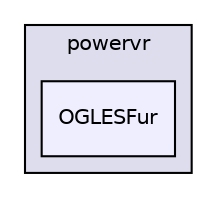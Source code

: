 digraph "PVR/SDK_3.4/Examples/Advanced/Fur/OGLES/Build/Android/src/com/powervr/OGLESFur" {
  compound=true
  node [ fontsize="10", fontname="Helvetica"];
  edge [ labelfontsize="10", labelfontname="Helvetica"];
  subgraph clusterdir_8fc08daed01161f97846cd3f89db56ae {
    graph [ bgcolor="#ddddee", pencolor="black", label="powervr" fontname="Helvetica", fontsize="10", URL="dir_8fc08daed01161f97846cd3f89db56ae.html"]
  dir_0f84f2b3de73cbf916921cbe69040dcb [shape=box, label="OGLESFur", style="filled", fillcolor="#eeeeff", pencolor="black", URL="dir_0f84f2b3de73cbf916921cbe69040dcb.html"];
  }
}

